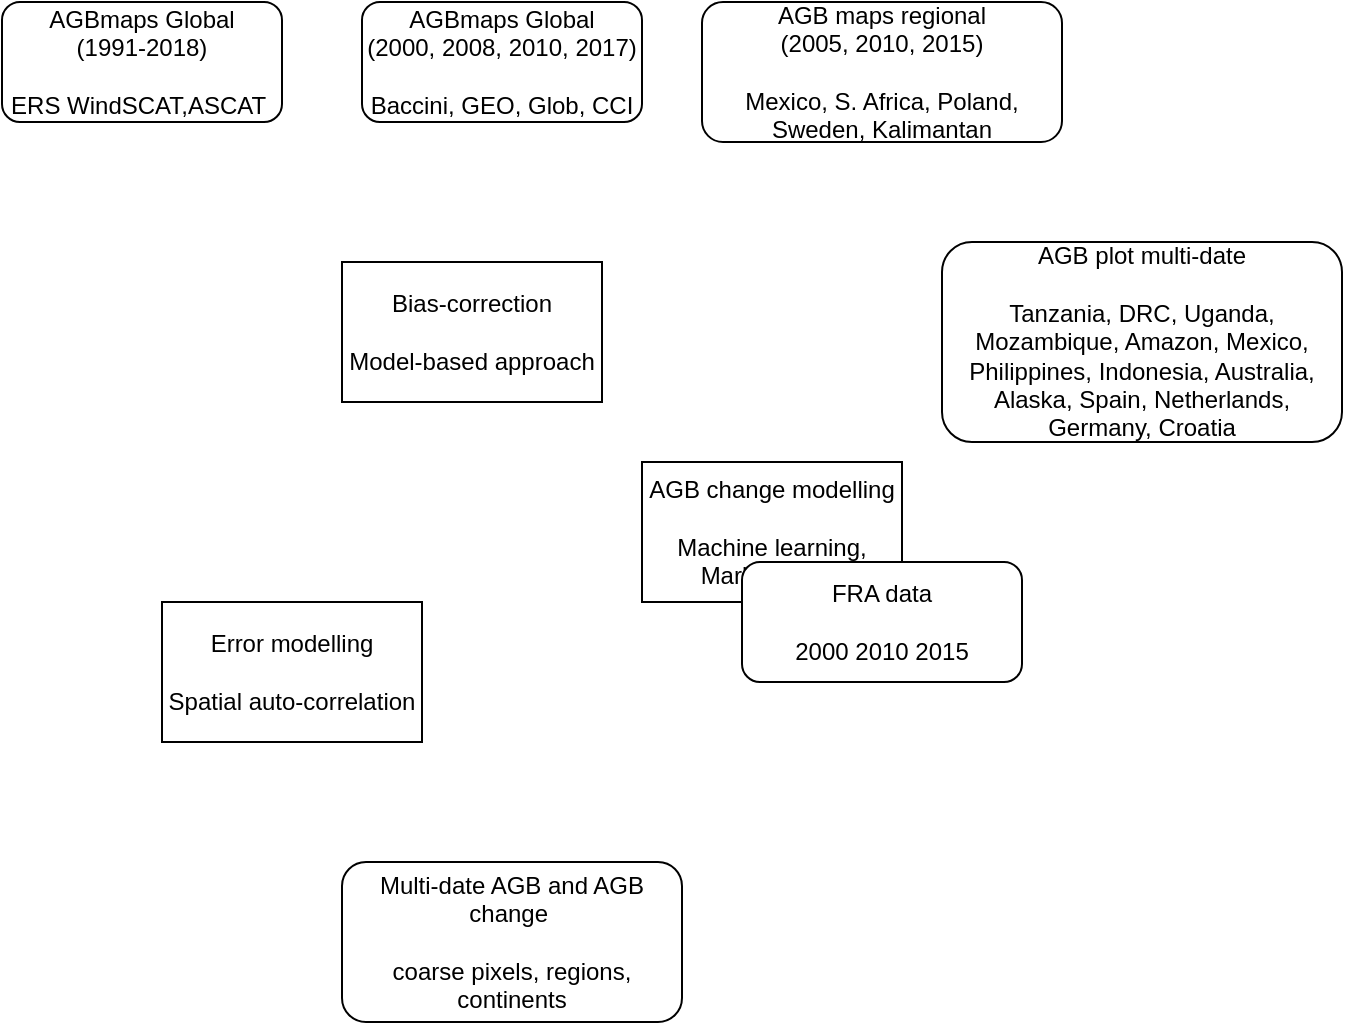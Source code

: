 <mxfile version="13.4.0" type="github">
  <diagram id="UiZ92aOFfSZIfiMHlA4H" name="Page-1">
    <mxGraphModel dx="1038" dy="568" grid="1" gridSize="10" guides="1" tooltips="1" connect="1" arrows="1" fold="1" page="1" pageScale="1" pageWidth="850" pageHeight="1100" math="0" shadow="0">
      <root>
        <mxCell id="0" />
        <mxCell id="1" parent="0" />
        <mxCell id="dIMfR6t1zzbhHHMH2o8x-1" value="AGB change modelling&lt;br&gt;&lt;br&gt;Machine learning, Markov chain" style="rounded=0;whiteSpace=wrap;html=1;" parent="1" vertex="1">
          <mxGeometry x="440" y="330" width="130" height="70" as="geometry" />
        </mxCell>
        <mxCell id="dIMfR6t1zzbhHHMH2o8x-3" value="AGBmaps Global &lt;br&gt;(1991-2018)&lt;br&gt;&lt;br&gt;ERS WindSCAT,ASCAT&amp;nbsp;" style="rounded=1;whiteSpace=wrap;html=1;" parent="1" vertex="1">
          <mxGeometry x="120" y="100" width="140" height="60" as="geometry" />
        </mxCell>
        <mxCell id="dIMfR6t1zzbhHHMH2o8x-4" value="AGBmaps Global &lt;br&gt;(2000, 2008, 2010, 2017)&lt;br&gt;&lt;br&gt;Baccini, GEO, Glob, CCI" style="rounded=1;whiteSpace=wrap;html=1;" parent="1" vertex="1">
          <mxGeometry x="300" y="100" width="140" height="60" as="geometry" />
        </mxCell>
        <mxCell id="YI0aZgSimd2LB83yqrj3-1" value="AGB maps regional&lt;br&gt;(2005, 2010, 2015)&lt;br&gt;&lt;br&gt;Mexico, S. Africa, Poland, Sweden, Kalimantan" style="rounded=1;whiteSpace=wrap;html=1;" vertex="1" parent="1">
          <mxGeometry x="470" y="100" width="180" height="70" as="geometry" />
        </mxCell>
        <mxCell id="YI0aZgSimd2LB83yqrj3-3" value="Bias-correction &lt;br&gt;&lt;br&gt;Model-based approach" style="rounded=0;whiteSpace=wrap;html=1;" vertex="1" parent="1">
          <mxGeometry x="290" y="230" width="130" height="70" as="geometry" />
        </mxCell>
        <mxCell id="YI0aZgSimd2LB83yqrj3-6" value="AGB plot multi-date&lt;br&gt;&lt;br&gt;Tanzania, DRC, Uganda, Mozambique, Amazon, Mexico, Philippines, Indonesia, Australia, Alaska, Spain, Netherlands, Germany, Croatia" style="rounded=1;whiteSpace=wrap;html=1;" vertex="1" parent="1">
          <mxGeometry x="590" y="220" width="200" height="100" as="geometry" />
        </mxCell>
        <mxCell id="YI0aZgSimd2LB83yqrj3-7" value="FRA data&lt;br&gt;&lt;br&gt;2000 2010 2015" style="rounded=1;whiteSpace=wrap;html=1;" vertex="1" parent="1">
          <mxGeometry x="490" y="380" width="140" height="60" as="geometry" />
        </mxCell>
        <mxCell id="YI0aZgSimd2LB83yqrj3-9" value="Error modelling&lt;br&gt;&lt;br&gt;Spatial auto-correlation" style="rounded=0;whiteSpace=wrap;html=1;" vertex="1" parent="1">
          <mxGeometry x="200" y="400" width="130" height="70" as="geometry" />
        </mxCell>
        <mxCell id="YI0aZgSimd2LB83yqrj3-10" value="Multi-date AGB and AGB change&amp;nbsp;&lt;br&gt;&lt;br&gt;coarse pixels, regions, continents" style="rounded=1;whiteSpace=wrap;html=1;" vertex="1" parent="1">
          <mxGeometry x="290" y="530" width="170" height="80" as="geometry" />
        </mxCell>
      </root>
    </mxGraphModel>
  </diagram>
</mxfile>
